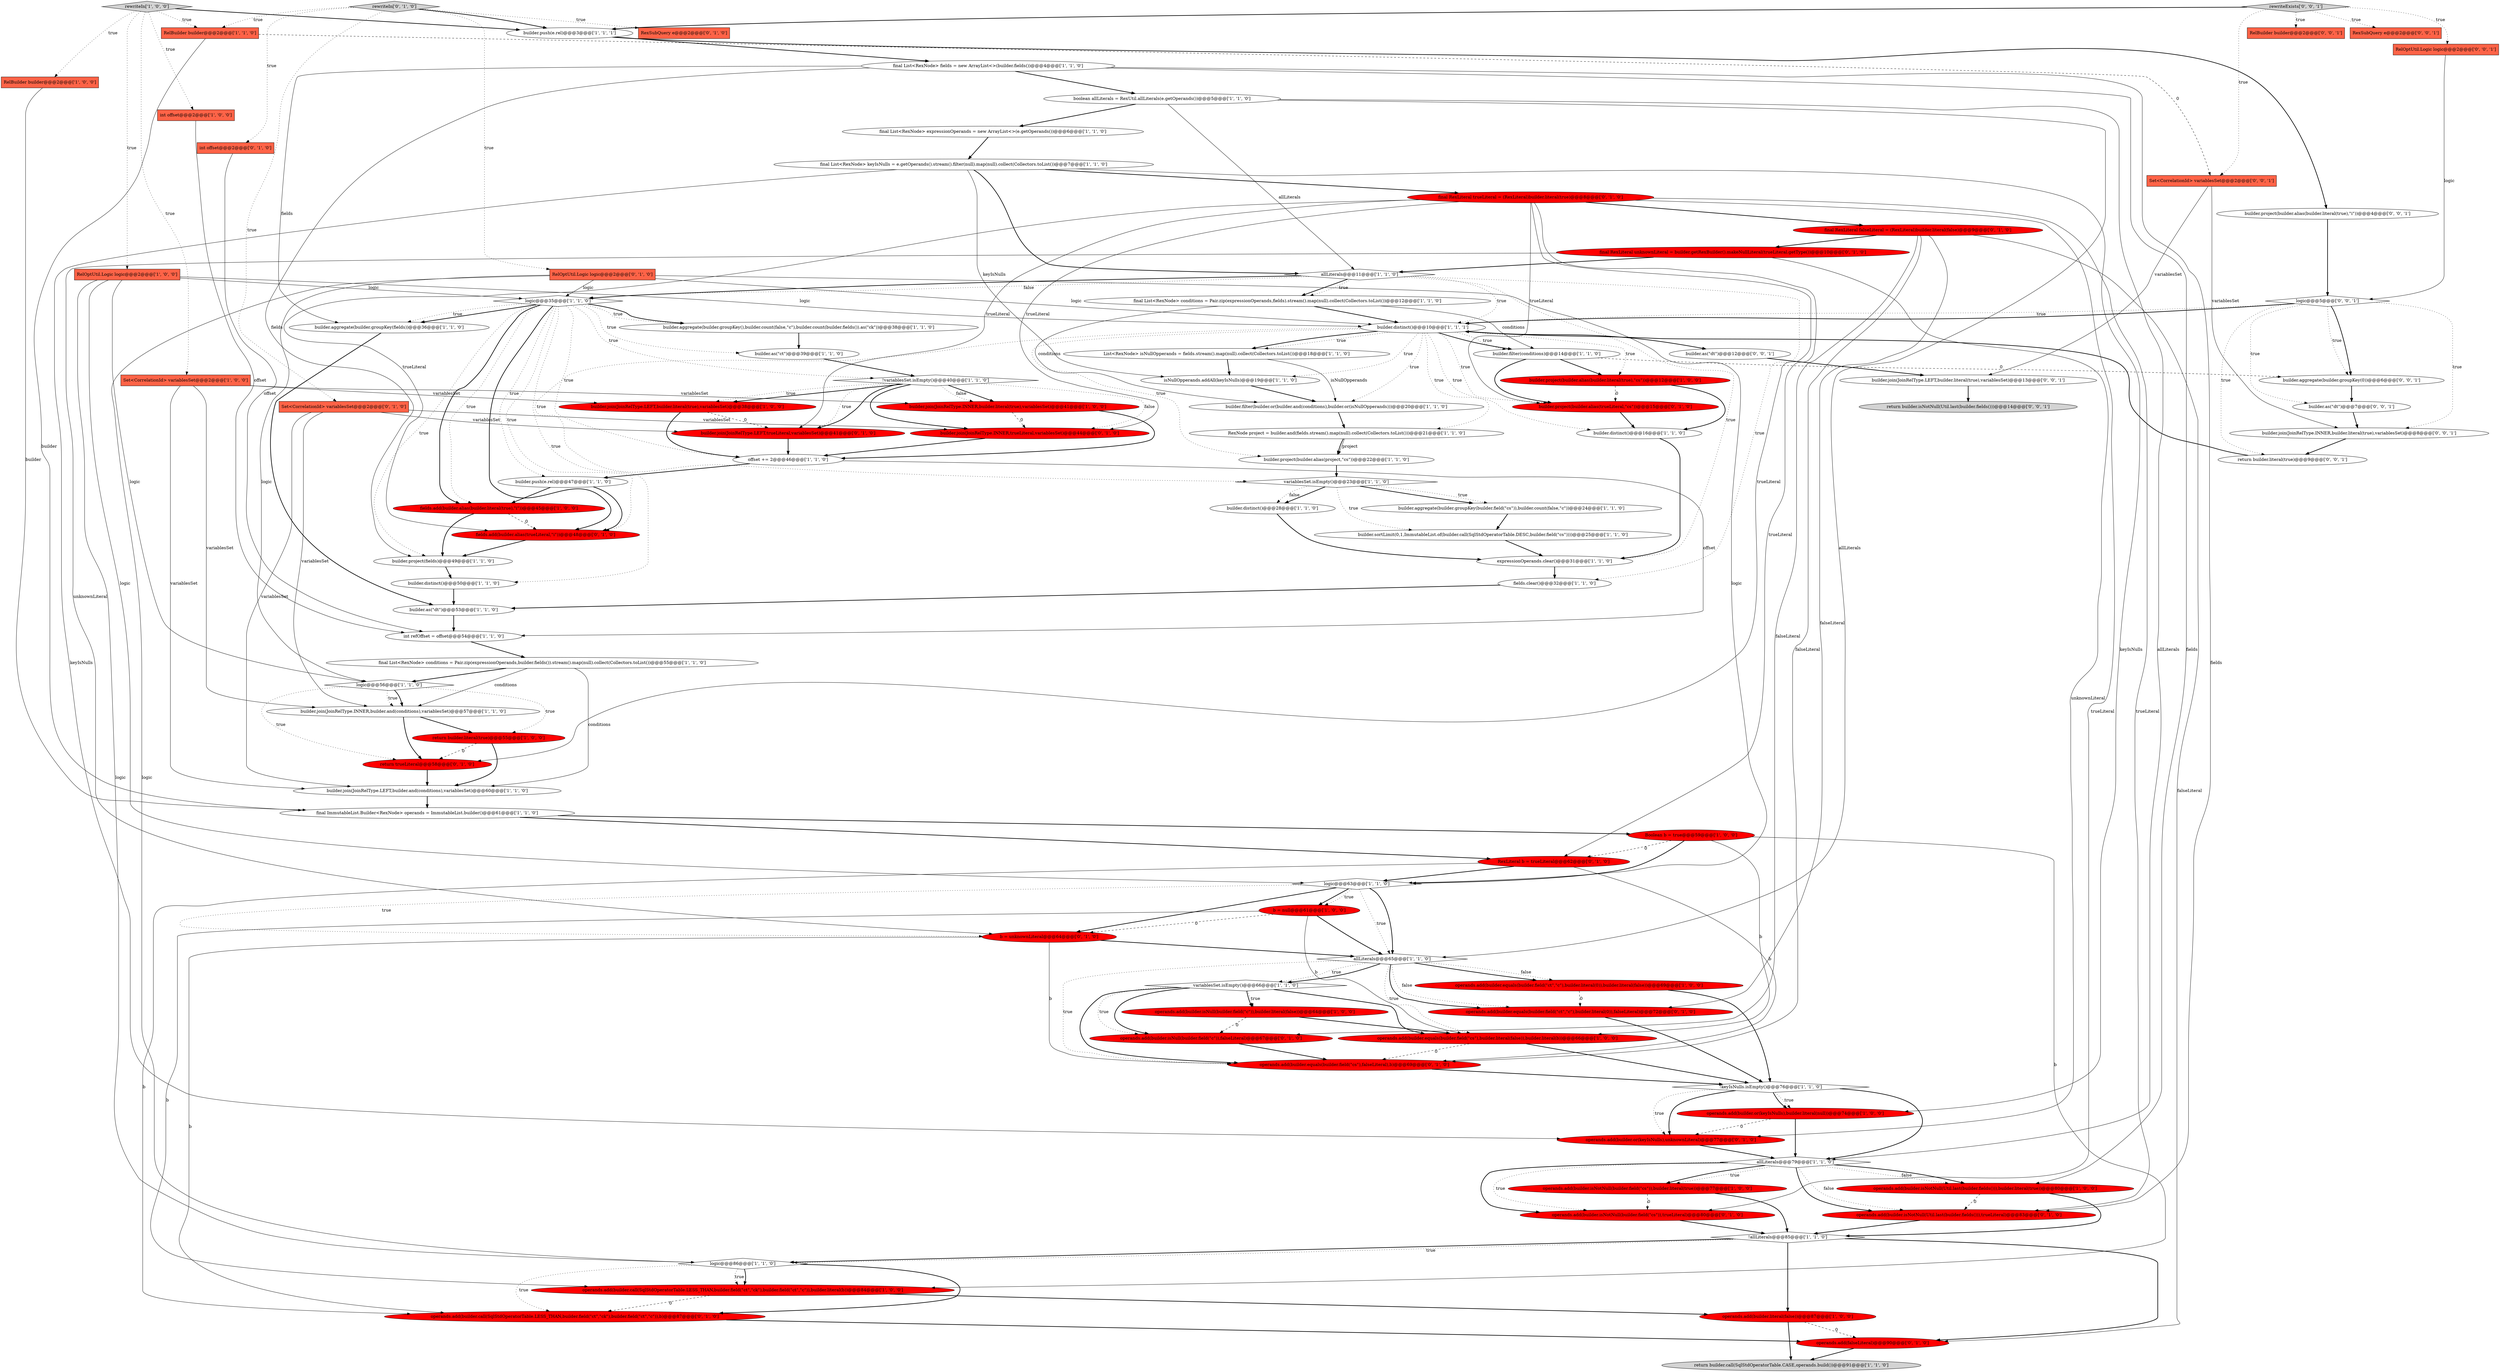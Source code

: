digraph {
61 [style = filled, label = "!keyIsNulls.isEmpty()@@@76@@@['1', '1', '0']", fillcolor = white, shape = diamond image = "AAA0AAABBB1BBB"];
97 [style = filled, label = "RelOptUtil.Logic logic@@@2@@@['0', '0', '1']", fillcolor = tomato, shape = box image = "AAA0AAABBB3BBB"];
58 [style = filled, label = "fields.clear()@@@32@@@['1', '1', '0']", fillcolor = white, shape = ellipse image = "AAA0AAABBB1BBB"];
84 [style = filled, label = "b = unknownLiteral@@@64@@@['0', '1', '0']", fillcolor = red, shape = ellipse image = "AAA1AAABBB2BBB"];
31 [style = filled, label = "builder.join(JoinRelType.LEFT,builder.and(conditions),variablesSet)@@@60@@@['1', '1', '0']", fillcolor = white, shape = ellipse image = "AAA0AAABBB1BBB"];
18 [style = filled, label = "operands.add(builder.literal(false))@@@87@@@['1', '0', '0']", fillcolor = red, shape = ellipse image = "AAA1AAABBB1BBB"];
10 [style = filled, label = "RelBuilder builder@@@2@@@['1', '0', '0']", fillcolor = tomato, shape = box image = "AAA0AAABBB1BBB"];
94 [style = filled, label = "builder.join(JoinRelType.LEFT,builder.literal(true),variablesSet)@@@13@@@['0', '0', '1']", fillcolor = white, shape = ellipse image = "AAA0AAABBB3BBB"];
47 [style = filled, label = "builder.join(JoinRelType.INNER,builder.and(conditions),variablesSet)@@@57@@@['1', '1', '0']", fillcolor = white, shape = ellipse image = "AAA0AAABBB1BBB"];
92 [style = filled, label = "builder.join(JoinRelType.INNER,builder.literal(true),variablesSet)@@@8@@@['0', '0', '1']", fillcolor = white, shape = ellipse image = "AAA0AAABBB3BBB"];
95 [style = filled, label = "rewriteExists['0', '0', '1']", fillcolor = lightgray, shape = diamond image = "AAA0AAABBB3BBB"];
16 [style = filled, label = "expressionOperands.clear()@@@31@@@['1', '1', '0']", fillcolor = white, shape = ellipse image = "AAA0AAABBB1BBB"];
43 [style = filled, label = "logic@@@35@@@['1', '1', '0']", fillcolor = white, shape = diamond image = "AAA0AAABBB1BBB"];
21 [style = filled, label = "builder.aggregate(builder.groupKey(builder.field(\"cs\")),builder.count(false,\"c\"))@@@24@@@['1', '1', '0']", fillcolor = white, shape = ellipse image = "AAA0AAABBB1BBB"];
29 [style = filled, label = "logic@@@86@@@['1', '1', '0']", fillcolor = white, shape = diamond image = "AAA0AAABBB1BBB"];
30 [style = filled, label = "builder.push(e.rel)@@@3@@@['1', '1', '1']", fillcolor = white, shape = ellipse image = "AAA0AAABBB1BBB"];
76 [style = filled, label = "operands.add(builder.isNull(builder.field(\"c\")),falseLiteral)@@@67@@@['0', '1', '0']", fillcolor = red, shape = ellipse image = "AAA1AAABBB2BBB"];
22 [style = filled, label = "operands.add(builder.isNotNull(Util.last(builder.fields())),builder.literal(true))@@@80@@@['1', '0', '0']", fillcolor = red, shape = ellipse image = "AAA1AAABBB1BBB"];
44 [style = filled, label = "builder.filter(conditions)@@@14@@@['1', '1', '0']", fillcolor = white, shape = ellipse image = "AAA0AAABBB1BBB"];
54 [style = filled, label = "builder.join(JoinRelType.LEFT,builder.literal(true),variablesSet)@@@38@@@['1', '0', '0']", fillcolor = red, shape = ellipse image = "AAA1AAABBB1BBB"];
11 [style = filled, label = "builder.distinct()@@@10@@@['1', '1', '1']", fillcolor = white, shape = ellipse image = "AAA0AAABBB1BBB"];
15 [style = filled, label = "allLiterals@@@11@@@['1', '1', '0']", fillcolor = white, shape = diamond image = "AAA0AAABBB1BBB"];
8 [style = filled, label = "builder.distinct()@@@50@@@['1', '1', '0']", fillcolor = white, shape = ellipse image = "AAA0AAABBB1BBB"];
89 [style = filled, label = "RelBuilder builder@@@2@@@['0', '0', '1']", fillcolor = tomato, shape = box image = "AAA0AAABBB3BBB"];
4 [style = filled, label = "rewriteIn['1', '0', '0']", fillcolor = lightgray, shape = diamond image = "AAA0AAABBB1BBB"];
12 [style = filled, label = "variablesSet.isEmpty()@@@23@@@['1', '1', '0']", fillcolor = white, shape = diamond image = "AAA0AAABBB1BBB"];
64 [style = filled, label = "b = null@@@61@@@['1', '0', '0']", fillcolor = red, shape = ellipse image = "AAA1AAABBB1BBB"];
57 [style = filled, label = "!variablesSet.isEmpty()@@@40@@@['1', '1', '0']", fillcolor = white, shape = diamond image = "AAA0AAABBB1BBB"];
60 [style = filled, label = "operands.add(builder.isNull(builder.field(\"c\")),builder.literal(false))@@@64@@@['1', '0', '0']", fillcolor = red, shape = ellipse image = "AAA1AAABBB1BBB"];
38 [style = filled, label = "builder.distinct()@@@28@@@['1', '1', '0']", fillcolor = white, shape = ellipse image = "AAA0AAABBB1BBB"];
85 [style = filled, label = "operands.add(builder.or(keyIsNulls),unknownLiteral)@@@77@@@['0', '1', '0']", fillcolor = red, shape = ellipse image = "AAA1AAABBB2BBB"];
62 [style = filled, label = "isNullOpperands.addAll(keyIsNulls)@@@19@@@['1', '1', '0']", fillcolor = white, shape = ellipse image = "AAA0AAABBB1BBB"];
56 [style = filled, label = "builder.distinct()@@@16@@@['1', '1', '0']", fillcolor = white, shape = ellipse image = "AAA0AAABBB1BBB"];
73 [style = filled, label = "final RexLiteral unknownLiteral = builder.getRexBuilder().makeNullLiteral(trueLiteral.getType())@@@10@@@['0', '1', '0']", fillcolor = red, shape = ellipse image = "AAA1AAABBB2BBB"];
41 [style = filled, label = "logic@@@63@@@['1', '1', '0']", fillcolor = white, shape = diamond image = "AAA0AAABBB1BBB"];
26 [style = filled, label = "builder.sortLimit(0,1,ImmutableList.of(builder.call(SqlStdOperatorTable.DESC,builder.field(\"cs\"))))@@@25@@@['1', '1', '0']", fillcolor = white, shape = ellipse image = "AAA0AAABBB1BBB"];
79 [style = filled, label = "builder.join(JoinRelType.LEFT,trueLiteral,variablesSet)@@@41@@@['0', '1', '0']", fillcolor = red, shape = ellipse image = "AAA1AAABBB2BBB"];
63 [style = filled, label = "builder.push(e.rel)@@@47@@@['1', '1', '0']", fillcolor = white, shape = ellipse image = "AAA0AAABBB1BBB"];
1 [style = filled, label = "operands.add(builder.equals(builder.field(\"ct\",\"c\"),builder.literal(0)),builder.literal(false))@@@69@@@['1', '0', '0']", fillcolor = red, shape = ellipse image = "AAA1AAABBB1BBB"];
52 [style = filled, label = "builder.project(fields)@@@49@@@['1', '1', '0']", fillcolor = white, shape = ellipse image = "AAA0AAABBB1BBB"];
70 [style = filled, label = "Set<CorrelationId> variablesSet@@@2@@@['0', '1', '0']", fillcolor = tomato, shape = box image = "AAA0AAABBB2BBB"];
65 [style = filled, label = "allLiterals@@@65@@@['1', '1', '0']", fillcolor = white, shape = diamond image = "AAA0AAABBB1BBB"];
20 [style = filled, label = "RexNode project = builder.and(fields.stream().map(null).collect(Collectors.toList()))@@@21@@@['1', '1', '0']", fillcolor = white, shape = ellipse image = "AAA0AAABBB1BBB"];
42 [style = filled, label = "operands.add(builder.or(keyIsNulls),builder.literal(null))@@@74@@@['1', '0', '0']", fillcolor = red, shape = ellipse image = "AAA1AAABBB1BBB"];
53 [style = filled, label = "int offset@@@2@@@['1', '0', '0']", fillcolor = tomato, shape = box image = "AAA0AAABBB1BBB"];
45 [style = filled, label = "builder.aggregate(builder.groupKey(),builder.count(false,\"c\"),builder.count(builder.fields()).as(\"ck\"))@@@38@@@['1', '1', '0']", fillcolor = white, shape = ellipse image = "AAA0AAABBB1BBB"];
87 [style = filled, label = "return trueLiteral@@@58@@@['0', '1', '0']", fillcolor = red, shape = ellipse image = "AAA1AAABBB2BBB"];
86 [style = filled, label = "RexSubQuery e@@@2@@@['0', '1', '0']", fillcolor = tomato, shape = box image = "AAA0AAABBB2BBB"];
2 [style = filled, label = "builder.aggregate(builder.groupKey(fields))@@@36@@@['1', '1', '0']", fillcolor = white, shape = ellipse image = "AAA0AAABBB1BBB"];
83 [style = filled, label = "final RexLiteral falseLiteral = (RexLiteral)builder.literal(false)@@@9@@@['0', '1', '0']", fillcolor = red, shape = ellipse image = "AAA1AAABBB2BBB"];
55 [style = filled, label = "builder.join(JoinRelType.INNER,builder.literal(true),variablesSet)@@@41@@@['1', '0', '0']", fillcolor = red, shape = ellipse image = "AAA1AAABBB1BBB"];
72 [style = filled, label = "final RexLiteral trueLiteral = (RexLiteral)builder.literal(true)@@@8@@@['0', '1', '0']", fillcolor = red, shape = ellipse image = "AAA1AAABBB2BBB"];
93 [style = filled, label = "return builder.literal(true)@@@9@@@['0', '0', '1']", fillcolor = white, shape = ellipse image = "AAA0AAABBB3BBB"];
40 [style = filled, label = "operands.add(builder.equals(builder.field(\"cs\"),builder.literal(false)),builder.literal(b))@@@66@@@['1', '0', '0']", fillcolor = red, shape = ellipse image = "AAA1AAABBB1BBB"];
6 [style = filled, label = "fields.add(builder.alias(builder.literal(true),\"i\"))@@@45@@@['1', '0', '0']", fillcolor = red, shape = ellipse image = "AAA1AAABBB1BBB"];
75 [style = filled, label = "int offset@@@2@@@['0', '1', '0']", fillcolor = tomato, shape = box image = "AAA0AAABBB2BBB"];
13 [style = filled, label = "logic@@@56@@@['1', '1', '0']", fillcolor = white, shape = diamond image = "AAA0AAABBB1BBB"];
5 [style = filled, label = "final List<RexNode> fields = new ArrayList<>(builder.fields())@@@4@@@['1', '1', '0']", fillcolor = white, shape = ellipse image = "AAA0AAABBB1BBB"];
81 [style = filled, label = "operands.add(builder.isNotNull(Util.last(builder.fields())),trueLiteral)@@@83@@@['0', '1', '0']", fillcolor = red, shape = ellipse image = "AAA1AAABBB2BBB"];
3 [style = filled, label = "final List<RexNode> expressionOperands = new ArrayList<>(e.getOperands())@@@6@@@['1', '1', '0']", fillcolor = white, shape = ellipse image = "AAA0AAABBB1BBB"];
49 [style = filled, label = "builder.project(builder.alias(builder.literal(true),\"cs\"))@@@12@@@['1', '0', '0']", fillcolor = red, shape = ellipse image = "AAA1AAABBB1BBB"];
78 [style = filled, label = "fields.add(builder.alias(trueLiteral,\"i\"))@@@48@@@['0', '1', '0']", fillcolor = red, shape = ellipse image = "AAA1AAABBB2BBB"];
98 [style = filled, label = "builder.project(builder.alias(builder.literal(true),\"i\"))@@@4@@@['0', '0', '1']", fillcolor = white, shape = ellipse image = "AAA0AAABBB3BBB"];
24 [style = filled, label = "builder.project(builder.alias(project,\"cs\"))@@@22@@@['1', '1', '0']", fillcolor = white, shape = ellipse image = "AAA0AAABBB1BBB"];
82 [style = filled, label = "operands.add(builder.equals(builder.field(\"ct\",\"c\"),builder.literal(0)),falseLiteral)@@@72@@@['0', '1', '0']", fillcolor = red, shape = ellipse image = "AAA1AAABBB2BBB"];
48 [style = filled, label = "final ImmutableList.Builder<RexNode> operands = ImmutableList.builder()@@@61@@@['1', '1', '0']", fillcolor = white, shape = ellipse image = "AAA0AAABBB1BBB"];
80 [style = filled, label = "operands.add(builder.isNotNull(builder.field(\"cs\")),trueLiteral)@@@80@@@['0', '1', '0']", fillcolor = red, shape = ellipse image = "AAA1AAABBB2BBB"];
23 [style = filled, label = "builder.as(\"ct\")@@@39@@@['1', '1', '0']", fillcolor = white, shape = ellipse image = "AAA0AAABBB1BBB"];
25 [style = filled, label = "Set<CorrelationId> variablesSet@@@2@@@['1', '0', '0']", fillcolor = tomato, shape = box image = "AAA0AAABBB1BBB"];
88 [style = filled, label = "builder.join(JoinRelType.INNER,trueLiteral,variablesSet)@@@44@@@['0', '1', '0']", fillcolor = red, shape = ellipse image = "AAA1AAABBB2BBB"];
99 [style = filled, label = "builder.as(\"dt\")@@@7@@@['0', '0', '1']", fillcolor = white, shape = ellipse image = "AAA0AAABBB3BBB"];
51 [style = filled, label = "operands.add(builder.isNotNull(builder.field(\"cs\")),builder.literal(true))@@@77@@@['1', '0', '0']", fillcolor = red, shape = ellipse image = "AAA1AAABBB1BBB"];
34 [style = filled, label = "final List<RexNode> conditions = Pair.zip(expressionOperands,fields).stream().map(null).collect(Collectors.toList())@@@12@@@['1', '1', '0']", fillcolor = white, shape = ellipse image = "AAA0AAABBB1BBB"];
27 [style = filled, label = "boolean allLiterals = RexUtil.allLiterals(e.getOperands())@@@5@@@['1', '1', '0']", fillcolor = white, shape = ellipse image = "AAA0AAABBB1BBB"];
66 [style = filled, label = "operands.add(builder.equals(builder.field(\"cs\"),falseLiteral),b)@@@69@@@['0', '1', '0']", fillcolor = red, shape = ellipse image = "AAA1AAABBB2BBB"];
14 [style = filled, label = "return builder.literal(true)@@@55@@@['1', '0', '0']", fillcolor = red, shape = ellipse image = "AAA1AAABBB1BBB"];
7 [style = filled, label = "variablesSet.isEmpty()@@@66@@@['1', '1', '0']", fillcolor = white, shape = diamond image = "AAA0AAABBB1BBB"];
46 [style = filled, label = "offset += 2@@@46@@@['1', '1', '0']", fillcolor = white, shape = ellipse image = "AAA0AAABBB1BBB"];
102 [style = filled, label = "logic@@@5@@@['0', '0', '1']", fillcolor = white, shape = diamond image = "AAA0AAABBB3BBB"];
36 [style = filled, label = "return builder.call(SqlStdOperatorTable.CASE,operands.build())@@@91@@@['1', '1', '0']", fillcolor = lightgray, shape = ellipse image = "AAA0AAABBB1BBB"];
39 [style = filled, label = "builder.as(\"dt\")@@@53@@@['1', '1', '0']", fillcolor = white, shape = ellipse image = "AAA0AAABBB1BBB"];
0 [style = filled, label = "allLiterals@@@79@@@['1', '1', '0']", fillcolor = white, shape = diamond image = "AAA0AAABBB1BBB"];
32 [style = filled, label = "final List<RexNode> keyIsNulls = e.getOperands().stream().filter(null).map(null).collect(Collectors.toList())@@@7@@@['1', '1', '0']", fillcolor = white, shape = ellipse image = "AAA0AAABBB1BBB"];
68 [style = filled, label = "rewriteIn['0', '1', '0']", fillcolor = lightgray, shape = diamond image = "AAA0AAABBB2BBB"];
19 [style = filled, label = "Boolean b = true@@@59@@@['1', '0', '0']", fillcolor = red, shape = ellipse image = "AAA1AAABBB1BBB"];
37 [style = filled, label = "builder.filter(builder.or(builder.and(conditions),builder.or(isNullOpperands)))@@@20@@@['1', '1', '0']", fillcolor = white, shape = ellipse image = "AAA0AAABBB1BBB"];
28 [style = filled, label = "List<RexNode> isNullOpperands = fields.stream().map(null).collect(Collectors.toList())@@@18@@@['1', '1', '0']", fillcolor = white, shape = ellipse image = "AAA0AAABBB1BBB"];
50 [style = filled, label = "final List<RexNode> conditions = Pair.zip(expressionOperands,builder.fields()).stream().map(null).collect(Collectors.toList())@@@55@@@['1', '1', '0']", fillcolor = white, shape = ellipse image = "AAA0AAABBB1BBB"];
9 [style = filled, label = "RelOptUtil.Logic logic@@@2@@@['1', '0', '0']", fillcolor = tomato, shape = box image = "AAA0AAABBB1BBB"];
96 [style = filled, label = "RexSubQuery e@@@2@@@['0', '0', '1']", fillcolor = tomato, shape = box image = "AAA0AAABBB3BBB"];
35 [style = filled, label = "operands.add(builder.call(SqlStdOperatorTable.LESS_THAN,builder.field(\"ct\",\"ck\"),builder.field(\"ct\",\"c\")),builder.literal(b))@@@84@@@['1', '0', '0']", fillcolor = red, shape = ellipse image = "AAA1AAABBB1BBB"];
100 [style = filled, label = "builder.as(\"dt\")@@@12@@@['0', '0', '1']", fillcolor = white, shape = ellipse image = "AAA0AAABBB3BBB"];
91 [style = filled, label = "return builder.isNotNull(Util.last(builder.fields()))@@@14@@@['0', '0', '1']", fillcolor = lightgray, shape = ellipse image = "AAA0AAABBB3BBB"];
101 [style = filled, label = "Set<CorrelationId> variablesSet@@@2@@@['0', '0', '1']", fillcolor = tomato, shape = box image = "AAA0AAABBB3BBB"];
59 [style = filled, label = "RelBuilder builder@@@2@@@['1', '1', '0']", fillcolor = tomato, shape = box image = "AAA0AAABBB1BBB"];
90 [style = filled, label = "builder.aggregate(builder.groupKey(0))@@@6@@@['0', '0', '1']", fillcolor = white, shape = ellipse image = "AAA0AAABBB3BBB"];
77 [style = filled, label = "operands.add(builder.call(SqlStdOperatorTable.LESS_THAN,builder.field(\"ct\",\"ck\"),builder.field(\"ct\",\"c\")),b)@@@87@@@['0', '1', '0']", fillcolor = red, shape = ellipse image = "AAA1AAABBB2BBB"];
67 [style = filled, label = "operands.add(falseLiteral)@@@90@@@['0', '1', '0']", fillcolor = red, shape = ellipse image = "AAA1AAABBB2BBB"];
74 [style = filled, label = "RexLiteral b = trueLiteral@@@62@@@['0', '1', '0']", fillcolor = red, shape = ellipse image = "AAA1AAABBB2BBB"];
69 [style = filled, label = "RelOptUtil.Logic logic@@@2@@@['0', '1', '0']", fillcolor = tomato, shape = box image = "AAA0AAABBB2BBB"];
33 [style = filled, label = "!allLiterals@@@85@@@['1', '1', '0']", fillcolor = white, shape = diamond image = "AAA0AAABBB1BBB"];
17 [style = filled, label = "int refOffset = offset@@@54@@@['1', '1', '0']", fillcolor = white, shape = ellipse image = "AAA0AAABBB1BBB"];
71 [style = filled, label = "builder.project(builder.alias(trueLiteral,\"cs\"))@@@15@@@['0', '1', '0']", fillcolor = red, shape = ellipse image = "AAA1AAABBB2BBB"];
44->71 [style = bold, label=""];
102->92 [style = dotted, label="true"];
72->80 [style = solid, label="trueLiteral"];
52->8 [style = bold, label=""];
13->47 [style = bold, label=""];
57->79 [style = dotted, label="true"];
82->61 [style = bold, label=""];
90->99 [style = bold, label=""];
28->37 [style = solid, label="isNullOpperands"];
11->12 [style = dotted, label="true"];
9->41 [style = solid, label="logic"];
70->88 [style = solid, label="variablesSet"];
72->74 [style = solid, label="trueLiteral"];
28->62 [style = bold, label=""];
68->69 [style = dotted, label="true"];
50->47 [style = solid, label="conditions"];
43->6 [style = dotted, label="true"];
68->59 [style = dotted, label="true"];
43->78 [style = bold, label=""];
11->44 [style = dotted, label="true"];
4->53 [style = dotted, label="true"];
102->90 [style = bold, label=""];
12->21 [style = dotted, label="true"];
95->101 [style = dotted, label="true"];
55->88 [style = dashed, label="0"];
23->57 [style = bold, label=""];
29->77 [style = dotted, label="true"];
7->60 [style = bold, label=""];
25->31 [style = solid, label="variablesSet"];
72->78 [style = solid, label="trueLiteral"];
21->26 [style = bold, label=""];
80->33 [style = bold, label=""];
12->38 [style = bold, label=""];
65->7 [style = bold, label=""];
9->11 [style = solid, label="logic"];
6->78 [style = dashed, label="0"];
33->18 [style = bold, label=""];
84->65 [style = bold, label=""];
11->71 [style = dotted, label="true"];
32->72 [style = bold, label=""];
41->64 [style = bold, label=""];
31->48 [style = bold, label=""];
43->8 [style = dotted, label="true"];
102->11 [style = dotted, label="true"];
11->28 [style = dotted, label="true"];
43->46 [style = dotted, label="true"];
49->56 [style = bold, label=""];
102->93 [style = dotted, label="true"];
72->87 [style = solid, label="trueLiteral"];
65->66 [style = dotted, label="true"];
83->67 [style = solid, label="falseLiteral"];
79->46 [style = bold, label=""];
8->39 [style = bold, label=""];
93->11 [style = bold, label=""];
5->2 [style = solid, label="fields"];
15->58 [style = dotted, label="true"];
83->73 [style = bold, label=""];
43->57 [style = dotted, label="true"];
42->85 [style = dashed, label="0"];
57->54 [style = bold, label=""];
40->61 [style = bold, label=""];
11->28 [style = bold, label=""];
68->70 [style = dotted, label="true"];
43->78 [style = dotted, label="true"];
22->33 [style = bold, label=""];
11->37 [style = dotted, label="true"];
35->18 [style = bold, label=""];
48->74 [style = bold, label=""];
70->47 [style = solid, label="variablesSet"];
15->34 [style = bold, label=""];
74->41 [style = bold, label=""];
74->66 [style = solid, label="b"];
57->79 [style = bold, label=""];
15->34 [style = dotted, label="true"];
57->54 [style = dotted, label="true"];
12->21 [style = bold, label=""];
63->78 [style = bold, label=""];
57->55 [style = bold, label=""];
54->46 [style = bold, label=""];
11->44 [style = bold, label=""];
29->77 [style = bold, label=""];
9->29 [style = solid, label="logic"];
22->81 [style = dashed, label="0"];
83->76 [style = solid, label="falseLiteral"];
7->76 [style = dotted, label="true"];
44->49 [style = bold, label=""];
41->65 [style = bold, label=""];
47->87 [style = bold, label=""];
15->16 [style = dotted, label="true"];
19->74 [style = dashed, label="0"];
43->45 [style = bold, label=""];
85->0 [style = bold, label=""];
88->46 [style = bold, label=""];
94->91 [style = bold, label=""];
33->29 [style = bold, label=""];
58->39 [style = bold, label=""];
68->86 [style = dotted, label="true"];
25->47 [style = solid, label="variablesSet"];
2->39 [style = bold, label=""];
26->16 [style = bold, label=""];
46->63 [style = bold, label=""];
69->11 [style = solid, label="logic"];
4->59 [style = dotted, label="true"];
83->82 [style = solid, label="falseLiteral"];
19->41 [style = bold, label=""];
27->0 [style = solid, label="allLiterals"];
7->76 [style = bold, label=""];
54->79 [style = dashed, label="0"];
61->42 [style = dotted, label="true"];
0->80 [style = bold, label=""];
59->48 [style = solid, label="builder"];
64->40 [style = solid, label="b"];
61->0 [style = bold, label=""];
65->1 [style = dotted, label="false"];
56->16 [style = bold, label=""];
66->61 [style = bold, label=""];
41->64 [style = dotted, label="true"];
0->51 [style = dotted, label="true"];
95->97 [style = dotted, label="true"];
35->77 [style = dashed, label="0"];
44->90 [style = dashed, label="0"];
29->35 [style = bold, label=""];
43->52 [style = dotted, label="true"];
19->35 [style = solid, label="b"];
69->13 [style = solid, label="logic"];
43->23 [style = dotted, label="true"];
32->85 [style = solid, label="keyIsNulls"];
65->1 [style = bold, label=""];
92->93 [style = bold, label=""];
11->24 [style = dotted, label="true"];
61->85 [style = dotted, label="true"];
41->65 [style = dotted, label="true"];
71->56 [style = bold, label=""];
34->44 [style = solid, label="conditions"];
50->31 [style = solid, label="conditions"];
7->66 [style = bold, label=""];
41->84 [style = dotted, label="true"];
34->37 [style = solid, label="conditions"];
24->12 [style = bold, label=""];
70->79 [style = solid, label="variablesSet"];
14->87 [style = dashed, label="0"];
40->66 [style = dashed, label="0"];
65->40 [style = dotted, label="true"];
95->96 [style = dotted, label="true"];
45->23 [style = bold, label=""];
9->13 [style = solid, label="logic"];
4->10 [style = dotted, label="true"];
5->52 [style = solid, label="fields"];
25->54 [style = solid, label="variablesSet"];
9->43 [style = solid, label="logic"];
1->61 [style = bold, label=""];
38->16 [style = bold, label=""];
59->101 [style = dashed, label="0"];
33->67 [style = bold, label=""];
27->15 [style = solid, label="allLiterals"];
43->2 [style = bold, label=""];
73->15 [style = bold, label=""];
63->6 [style = bold, label=""];
68->30 [style = bold, label=""];
50->13 [style = bold, label=""];
78->52 [style = bold, label=""];
0->81 [style = dotted, label="false"];
97->102 [style = solid, label="logic"];
20->24 [style = solid, label="project"];
76->66 [style = bold, label=""];
42->0 [style = bold, label=""];
73->84 [style = solid, label="unknownLiteral"];
11->49 [style = dotted, label="true"];
12->26 [style = dotted, label="true"];
69->29 [style = solid, label="logic"];
7->60 [style = dotted, label="true"];
100->94 [style = bold, label=""];
11->20 [style = dotted, label="true"];
57->88 [style = bold, label=""];
17->50 [style = bold, label=""];
0->22 [style = dotted, label="false"];
30->5 [style = bold, label=""];
39->17 [style = bold, label=""];
102->11 [style = bold, label=""];
95->30 [style = bold, label=""];
69->41 [style = solid, label="logic"];
15->43 [style = dotted, label="false"];
64->65 [style = bold, label=""];
84->77 [style = solid, label="b"];
15->43 [style = bold, label=""];
14->31 [style = bold, label=""];
15->11 [style = dotted, label="true"];
61->42 [style = bold, label=""];
98->102 [style = bold, label=""];
33->29 [style = dotted, label="true"];
32->62 [style = solid, label="keyIsNulls"];
77->67 [style = bold, label=""];
12->38 [style = dotted, label="false"];
65->82 [style = dotted, label="false"];
60->76 [style = dashed, label="0"];
13->14 [style = dotted, label="true"];
69->43 [style = solid, label="logic"];
72->79 [style = solid, label="trueLiteral"];
102->90 [style = dotted, label="true"];
19->40 [style = solid, label="b"];
16->58 [style = bold, label=""];
7->40 [style = bold, label=""];
102->99 [style = dotted, label="true"];
68->75 [style = dotted, label="true"];
11->56 [style = dotted, label="true"];
49->71 [style = dashed, label="0"];
61->85 [style = bold, label=""];
70->31 [style = solid, label="variablesSet"];
5->22 [style = solid, label="fields"];
72->83 [style = bold, label=""];
43->2 [style = dotted, label="true"];
27->3 [style = bold, label=""];
37->20 [style = bold, label=""];
51->80 [style = dashed, label="0"];
18->36 [style = bold, label=""];
73->85 [style = solid, label="unknownLiteral"];
84->66 [style = solid, label="b"];
4->25 [style = dotted, label="true"];
0->81 [style = bold, label=""];
30->98 [style = bold, label=""];
101->94 [style = solid, label="variablesSet"];
32->42 [style = solid, label="keyIsNulls"];
6->52 [style = bold, label=""];
34->11 [style = bold, label=""];
53->17 [style = solid, label="offset"];
43->6 [style = bold, label=""];
72->71 [style = solid, label="trueLiteral"];
64->35 [style = solid, label="b"];
13->87 [style = dotted, label="true"];
1->82 [style = dashed, label="0"];
57->88 [style = dotted, label="false"];
46->17 [style = solid, label="offset"];
64->84 [style = dashed, label="0"];
101->92 [style = solid, label="variablesSet"];
11->100 [style = bold, label=""];
95->89 [style = dotted, label="true"];
43->63 [style = dotted, label="true"];
27->65 [style = solid, label="allLiterals"];
55->46 [style = bold, label=""];
72->88 [style = solid, label="trueLiteral"];
4->30 [style = bold, label=""];
62->37 [style = bold, label=""];
87->31 [style = bold, label=""];
11->62 [style = dotted, label="true"];
43->45 [style = dotted, label="true"];
60->40 [style = bold, label=""];
0->22 [style = bold, label=""];
0->51 [style = bold, label=""];
65->7 [style = dotted, label="true"];
99->92 [style = bold, label=""];
32->15 [style = bold, label=""];
25->55 [style = solid, label="variablesSet"];
72->81 [style = solid, label="trueLiteral"];
48->19 [style = bold, label=""];
74->77 [style = solid, label="b"];
67->36 [style = bold, label=""];
10->48 [style = solid, label="builder"];
5->27 [style = bold, label=""];
81->33 [style = bold, label=""];
0->80 [style = dotted, label="true"];
13->47 [style = dotted, label="true"];
5->81 [style = solid, label="fields"];
3->32 [style = bold, label=""];
20->24 [style = bold, label=""];
65->82 [style = bold, label=""];
41->84 [style = bold, label=""];
4->9 [style = dotted, label="true"];
47->14 [style = bold, label=""];
83->66 [style = solid, label="falseLiteral"];
29->35 [style = dotted, label="true"];
75->17 [style = solid, label="offset"];
18->67 [style = dashed, label="0"];
57->55 [style = dotted, label="false"];
51->33 [style = bold, label=""];
}
